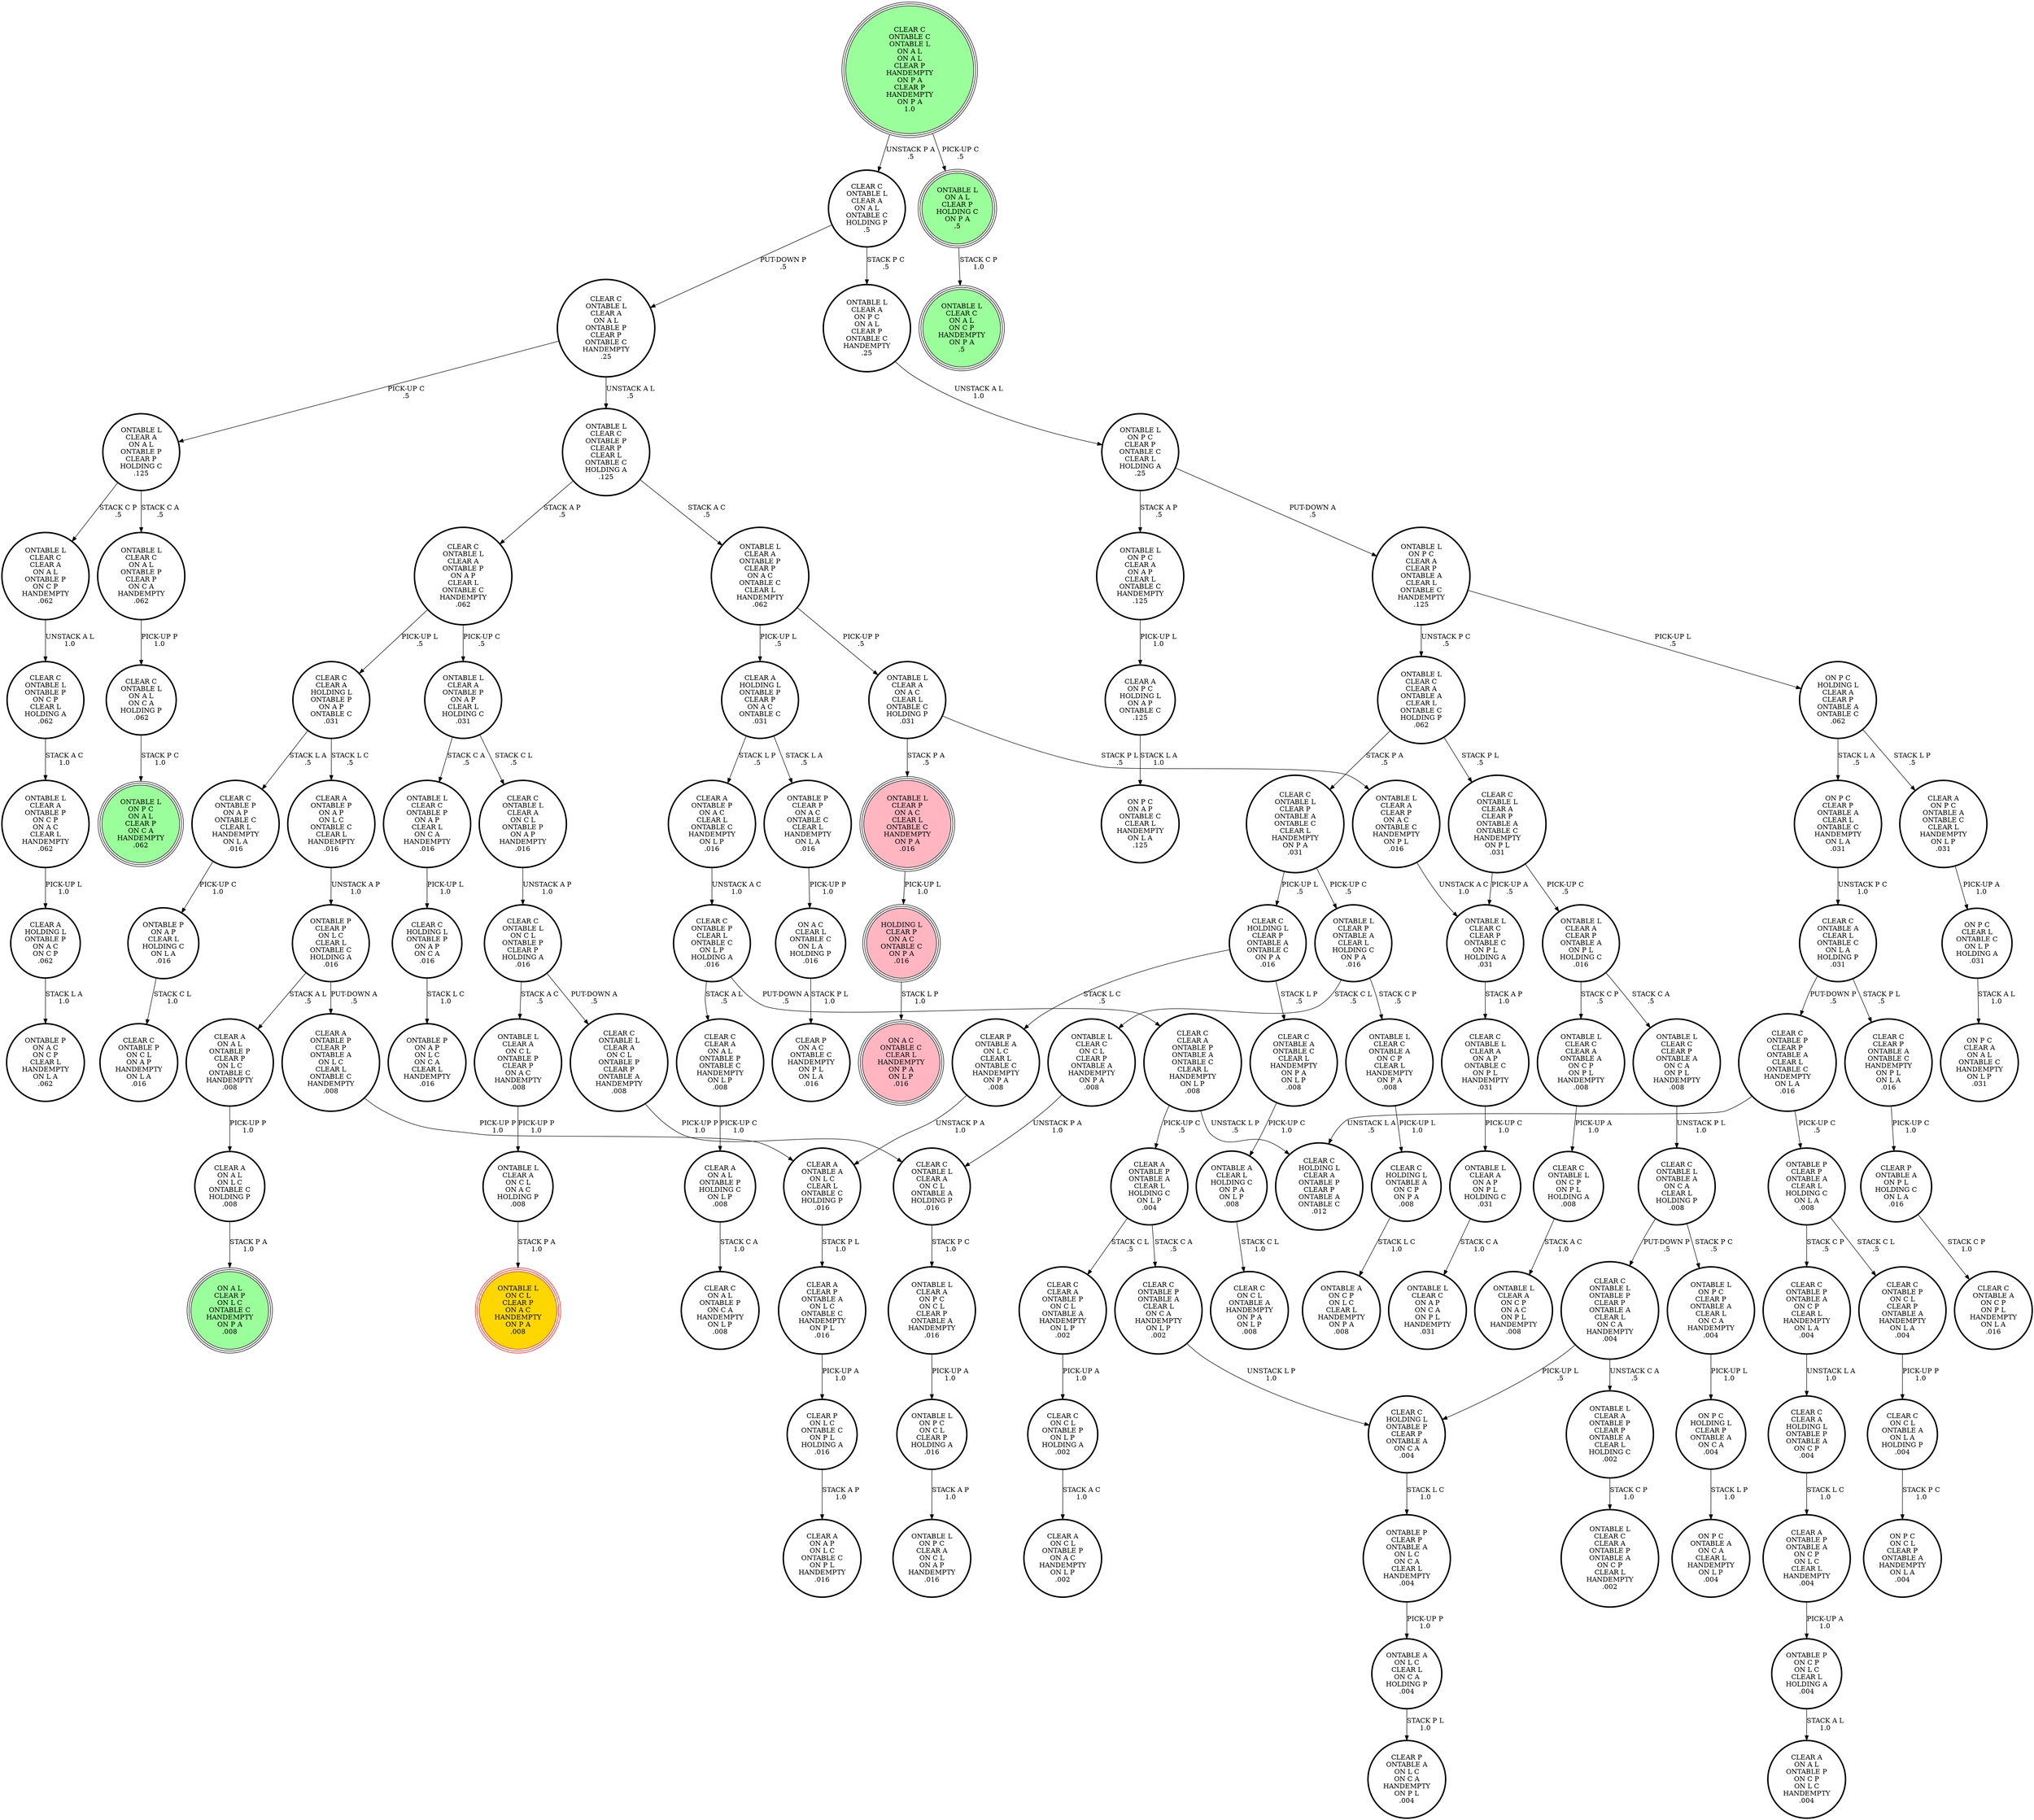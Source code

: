 digraph {
"ONTABLE L\nON P C\nCLEAR A\nCLEAR P\nONTABLE A\nCLEAR L\nONTABLE C\nHANDEMPTY\n.125\n" -> "ON P C\nHOLDING L\nCLEAR A\nCLEAR P\nONTABLE A\nONTABLE C\n.062\n"[label="PICK-UP L\n.5\n"];
"ONTABLE L\nON P C\nCLEAR A\nCLEAR P\nONTABLE A\nCLEAR L\nONTABLE C\nHANDEMPTY\n.125\n" -> "ONTABLE L\nCLEAR C\nCLEAR A\nONTABLE A\nCLEAR L\nONTABLE C\nHOLDING P\n.062\n"[label="UNSTACK P C\n.5\n"];
"CLEAR C\nCLEAR A\nONTABLE P\nONTABLE A\nONTABLE C\nCLEAR L\nHANDEMPTY\nON L P\n.008\n" -> "CLEAR A\nONTABLE P\nONTABLE A\nCLEAR L\nHOLDING C\nON L P\n.004\n"[label="PICK-UP C\n.5\n"];
"CLEAR C\nCLEAR A\nONTABLE P\nONTABLE A\nONTABLE C\nCLEAR L\nHANDEMPTY\nON L P\n.008\n" -> "CLEAR C\nHOLDING L\nCLEAR A\nONTABLE P\nCLEAR P\nONTABLE A\nONTABLE C\n.012\n"[label="UNSTACK L P\n.5\n"];
"ONTABLE L\nCLEAR A\nON C L\nONTABLE P\nCLEAR P\nON A C\nHANDEMPTY\n.008\n" -> "ONTABLE L\nCLEAR A\nON C L\nON A C\nHOLDING P\n.008\n"[label="PICK-UP P\n1.0\n"];
"CLEAR A\nON A L\nON L C\nONTABLE C\nHOLDING P\n.008\n" -> "ON A L\nCLEAR P\nON L C\nONTABLE C\nHANDEMPTY\nON P A\n.008\n"[label="STACK P A\n1.0\n"];
"ONTABLE L\nCLEAR C\nON C L\nCLEAR P\nONTABLE A\nHANDEMPTY\nON P A\n.008\n" -> "CLEAR C\nONTABLE L\nCLEAR A\nON C L\nONTABLE A\nHOLDING P\n.016\n"[label="UNSTACK P A\n1.0\n"];
"CLEAR C\nONTABLE L\nCLEAR P\nONTABLE A\nONTABLE C\nCLEAR L\nHANDEMPTY\nON P A\n.031\n" -> "ONTABLE L\nCLEAR P\nONTABLE A\nCLEAR L\nHOLDING C\nON P A\n.016\n"[label="PICK-UP C\n.5\n"];
"CLEAR C\nONTABLE L\nCLEAR P\nONTABLE A\nONTABLE C\nCLEAR L\nHANDEMPTY\nON P A\n.031\n" -> "CLEAR C\nHOLDING L\nCLEAR P\nONTABLE A\nONTABLE C\nON P A\n.016\n"[label="PICK-UP L\n.5\n"];
"ON P C\nCLEAR L\nONTABLE C\nON L P\nHOLDING A\n.031\n" -> "ON P C\nCLEAR A\nON A L\nONTABLE C\nHANDEMPTY\nON L P\n.031\n"[label="STACK A L\n1.0\n"];
"ONTABLE L\nCLEAR C\nON A L\nONTABLE P\nCLEAR P\nON C A\nHANDEMPTY\n.062\n" -> "CLEAR C\nONTABLE L\nON A L\nON C A\nHOLDING P\n.062\n"[label="PICK-UP P\n1.0\n"];
"ONTABLE L\nCLEAR C\nCLEAR P\nONTABLE C\nON P L\nHOLDING A\n.031\n" -> "CLEAR C\nONTABLE L\nCLEAR A\nON A P\nONTABLE C\nON P L\nHANDEMPTY\n.031\n"[label="STACK A P\n1.0\n"];
"ONTABLE L\nCLEAR A\nONTABLE P\nCLEAR P\nON A C\nONTABLE C\nCLEAR L\nHANDEMPTY\n.062\n" -> "CLEAR A\nHOLDING L\nONTABLE P\nCLEAR P\nON A C\nONTABLE C\n.031\n"[label="PICK-UP L\n.5\n"];
"ONTABLE L\nCLEAR A\nONTABLE P\nCLEAR P\nON A C\nONTABLE C\nCLEAR L\nHANDEMPTY\n.062\n" -> "ONTABLE L\nCLEAR A\nON A C\nCLEAR L\nONTABLE C\nHOLDING P\n.031\n"[label="PICK-UP P\n.5\n"];
"ONTABLE A\nCLEAR L\nHOLDING C\nON P A\nON L P\n.008\n" -> "CLEAR C\nON C L\nONTABLE A\nHANDEMPTY\nON P A\nON L P\n.008\n"[label="STACK C L\n1.0\n"];
"ONTABLE L\nON P C\nCLEAR P\nONTABLE C\nCLEAR L\nHOLDING A\n.25\n" -> "ONTABLE L\nON P C\nCLEAR A\nON A P\nCLEAR L\nONTABLE C\nHANDEMPTY\n.125\n"[label="STACK A P\n.5\n"];
"ONTABLE L\nON P C\nCLEAR P\nONTABLE C\nCLEAR L\nHOLDING A\n.25\n" -> "ONTABLE L\nON P C\nCLEAR A\nCLEAR P\nONTABLE A\nCLEAR L\nONTABLE C\nHANDEMPTY\n.125\n"[label="PUT-DOWN A\n.5\n"];
"CLEAR C\nON C L\nONTABLE P\nON L P\nHOLDING A\n.002\n" -> "CLEAR A\nON C L\nONTABLE P\nON A C\nHANDEMPTY\nON L P\n.002\n"[label="STACK A C\n1.0\n"];
"CLEAR C\nHOLDING L\nONTABLE P\nON A P\nON C A\n.016\n" -> "ONTABLE P\nON A P\nON L C\nON C A\nCLEAR L\nHANDEMPTY\n.016\n"[label="STACK L C\n1.0\n"];
"CLEAR P\nON L C\nONTABLE C\nON P L\nHOLDING A\n.016\n" -> "CLEAR A\nON A P\nON L C\nONTABLE C\nON P L\nHANDEMPTY\n.016\n"[label="STACK A P\n1.0\n"];
"CLEAR C\nONTABLE L\nCLEAR A\nON A L\nONTABLE C\nHOLDING P\n.5\n" -> "ONTABLE L\nCLEAR A\nON P C\nON A L\nCLEAR P\nONTABLE C\nHANDEMPTY\n.25\n"[label="STACK P C\n.5\n"];
"CLEAR C\nONTABLE L\nCLEAR A\nON A L\nONTABLE C\nHOLDING P\n.5\n" -> "CLEAR C\nONTABLE L\nCLEAR A\nON A L\nONTABLE P\nCLEAR P\nONTABLE C\nHANDEMPTY\n.25\n"[label="PUT-DOWN P\n.5\n"];
"CLEAR C\nONTABLE L\nCLEAR A\nON A L\nONTABLE P\nCLEAR P\nONTABLE C\nHANDEMPTY\n.25\n" -> "ONTABLE L\nCLEAR A\nON A L\nONTABLE P\nCLEAR P\nHOLDING C\n.125\n"[label="PICK-UP C\n.5\n"];
"CLEAR C\nONTABLE L\nCLEAR A\nON A L\nONTABLE P\nCLEAR P\nONTABLE C\nHANDEMPTY\n.25\n" -> "ONTABLE L\nCLEAR C\nONTABLE P\nCLEAR P\nCLEAR L\nONTABLE C\nHOLDING A\n.125\n"[label="UNSTACK A L\n.5\n"];
"CLEAR C\nHOLDING L\nONTABLE P\nCLEAR P\nONTABLE A\nON C A\n.004\n" -> "ONTABLE P\nCLEAR P\nONTABLE A\nON L C\nON C A\nCLEAR L\nHANDEMPTY\n.004\n"[label="STACK L C\n1.0\n"];
"ONTABLE L\nON A L\nCLEAR P\nHOLDING C\nON P A\n.5\n" -> "ONTABLE L\nCLEAR C\nON A L\nON C P\nHANDEMPTY\nON P A\n.5\n"[label="STACK C P\n1.0\n"];
"CLEAR A\nONTABLE A\nON L C\nCLEAR L\nONTABLE C\nHOLDING P\n.016\n" -> "CLEAR A\nCLEAR P\nONTABLE A\nON L C\nONTABLE C\nHANDEMPTY\nON P L\n.016\n"[label="STACK P L\n1.0\n"];
"ONTABLE L\nCLEAR A\nCLEAR P\nON A C\nONTABLE C\nHANDEMPTY\nON P L\n.016\n" -> "ONTABLE L\nCLEAR C\nCLEAR P\nONTABLE C\nON P L\nHOLDING A\n.031\n"[label="UNSTACK A C\n1.0\n"];
"CLEAR C\nCLEAR A\nON A L\nONTABLE P\nONTABLE C\nHANDEMPTY\nON L P\n.008\n" -> "CLEAR A\nON A L\nONTABLE P\nHOLDING C\nON L P\n.008\n"[label="PICK-UP C\n1.0\n"];
"ON A C\nCLEAR L\nONTABLE C\nON L A\nHOLDING P\n.016\n" -> "CLEAR P\nON A C\nONTABLE C\nHANDEMPTY\nON P L\nON L A\n.016\n"[label="STACK P L\n1.0\n"];
"ONTABLE L\nCLEAR C\nONTABLE A\nON C P\nCLEAR L\nHANDEMPTY\nON P A\n.008\n" -> "CLEAR C\nHOLDING L\nONTABLE A\nON C P\nON P A\n.008\n"[label="PICK-UP L\n1.0\n"];
"ONTABLE L\nCLEAR P\nONTABLE A\nCLEAR L\nHOLDING C\nON P A\n.016\n" -> "ONTABLE L\nCLEAR C\nON C L\nCLEAR P\nONTABLE A\nHANDEMPTY\nON P A\n.008\n"[label="STACK C L\n.5\n"];
"ONTABLE L\nCLEAR P\nONTABLE A\nCLEAR L\nHOLDING C\nON P A\n.016\n" -> "ONTABLE L\nCLEAR C\nONTABLE A\nON C P\nCLEAR L\nHANDEMPTY\nON P A\n.008\n"[label="STACK C P\n.5\n"];
"CLEAR A\nONTABLE P\nON A C\nCLEAR L\nONTABLE C\nHANDEMPTY\nON L P\n.016\n" -> "CLEAR C\nONTABLE P\nCLEAR L\nONTABLE C\nON L P\nHOLDING A\n.016\n"[label="UNSTACK A C\n1.0\n"];
"CLEAR C\nCLEAR A\nONTABLE P\nON C L\nONTABLE A\nHANDEMPTY\nON L P\n.002\n" -> "CLEAR C\nON C L\nONTABLE P\nON L P\nHOLDING A\n.002\n"[label="PICK-UP A\n1.0\n"];
"ONTABLE L\nCLEAR A\nONTABLE P\nCLEAR P\nONTABLE A\nCLEAR L\nHOLDING C\n.002\n" -> "ONTABLE L\nCLEAR C\nCLEAR A\nONTABLE P\nONTABLE A\nON C P\nCLEAR L\nHANDEMPTY\n.002\n"[label="STACK C P\n1.0\n"];
"CLEAR A\nCLEAR P\nONTABLE A\nON L C\nONTABLE C\nHANDEMPTY\nON P L\n.016\n" -> "CLEAR P\nON L C\nONTABLE C\nON P L\nHOLDING A\n.016\n"[label="PICK-UP A\n1.0\n"];
"CLEAR C\nON C L\nONTABLE A\nON L A\nHOLDING P\n.004\n" -> "ON P C\nON C L\nCLEAR P\nONTABLE A\nHANDEMPTY\nON L A\n.004\n"[label="STACK P C\n1.0\n"];
"HOLDING L\nCLEAR P\nON A C\nONTABLE C\nON P A\n.016\n" -> "ON A C\nONTABLE C\nCLEAR L\nHANDEMPTY\nON P A\nON L P\n.016\n"[label="STACK L P\n1.0\n"];
"CLEAR A\nONTABLE P\nONTABLE A\nCLEAR L\nHOLDING C\nON L P\n.004\n" -> "CLEAR C\nCLEAR A\nONTABLE P\nON C L\nONTABLE A\nHANDEMPTY\nON L P\n.002\n"[label="STACK C L\n.5\n"];
"CLEAR A\nONTABLE P\nONTABLE A\nCLEAR L\nHOLDING C\nON L P\n.004\n" -> "CLEAR C\nONTABLE P\nONTABLE A\nCLEAR L\nON C A\nHANDEMPTY\nON L P\n.002\n"[label="STACK C A\n.5\n"];
"ONTABLE A\nON L C\nCLEAR L\nON C A\nHOLDING P\n.004\n" -> "CLEAR P\nONTABLE A\nON L C\nON C A\nHANDEMPTY\nON P L\n.004\n"[label="STACK P L\n1.0\n"];
"ONTABLE L\nON P C\nCLEAR P\nONTABLE A\nCLEAR L\nON C A\nHANDEMPTY\n.004\n" -> "ON P C\nHOLDING L\nCLEAR P\nONTABLE A\nON C A\n.004\n"[label="PICK-UP L\n1.0\n"];
"CLEAR P\nONTABLE A\nON L C\nCLEAR L\nONTABLE C\nHANDEMPTY\nON P A\n.008\n" -> "CLEAR A\nONTABLE A\nON L C\nCLEAR L\nONTABLE C\nHOLDING P\n.016\n"[label="UNSTACK P A\n1.0\n"];
"CLEAR C\nONTABLE P\nCLEAR L\nONTABLE C\nON L P\nHOLDING A\n.016\n" -> "CLEAR C\nCLEAR A\nON A L\nONTABLE P\nONTABLE C\nHANDEMPTY\nON L P\n.008\n"[label="STACK A L\n.5\n"];
"CLEAR C\nONTABLE P\nCLEAR L\nONTABLE C\nON L P\nHOLDING A\n.016\n" -> "CLEAR C\nCLEAR A\nONTABLE P\nONTABLE A\nONTABLE C\nCLEAR L\nHANDEMPTY\nON L P\n.008\n"[label="PUT-DOWN A\n.5\n"];
"CLEAR C\nCLEAR A\nHOLDING L\nONTABLE P\nONTABLE A\nON C P\n.004\n" -> "CLEAR A\nONTABLE P\nONTABLE A\nON C P\nON L C\nCLEAR L\nHANDEMPTY\n.004\n"[label="STACK L C\n1.0\n"];
"ONTABLE L\nCLEAR A\nONTABLE P\nON C P\nON A C\nCLEAR L\nHANDEMPTY\n.062\n" -> "CLEAR A\nHOLDING L\nONTABLE P\nON A C\nON C P\n.062\n"[label="PICK-UP L\n1.0\n"];
"CLEAR A\nON P C\nONTABLE A\nONTABLE C\nCLEAR L\nHANDEMPTY\nON L P\n.031\n" -> "ON P C\nCLEAR L\nONTABLE C\nON L P\nHOLDING A\n.031\n"[label="PICK-UP A\n1.0\n"];
"ONTABLE L\nCLEAR C\nCLEAR P\nONTABLE A\nON C A\nON P L\nHANDEMPTY\n.008\n" -> "CLEAR C\nONTABLE L\nONTABLE A\nON C A\nCLEAR L\nHOLDING P\n.008\n"[label="UNSTACK P L\n1.0\n"];
"CLEAR C\nONTABLE P\nON A P\nONTABLE C\nCLEAR L\nHANDEMPTY\nON L A\n.016\n" -> "ONTABLE P\nON A P\nCLEAR L\nHOLDING C\nON L A\n.016\n"[label="PICK-UP C\n1.0\n"];
"ONTABLE L\nCLEAR A\nON A P\nON P L\nHOLDING C\n.031\n" -> "ONTABLE L\nCLEAR C\nON A P\nON C A\nON P L\nHANDEMPTY\n.031\n"[label="STACK C A\n1.0\n"];
"ONTABLE L\nCLEAR P\nON A C\nCLEAR L\nONTABLE C\nHANDEMPTY\nON P A\n.016\n" -> "HOLDING L\nCLEAR P\nON A C\nONTABLE C\nON P A\n.016\n"[label="PICK-UP L\n1.0\n"];
"ONTABLE L\nCLEAR A\nON A L\nONTABLE P\nCLEAR P\nHOLDING C\n.125\n" -> "ONTABLE L\nCLEAR C\nON A L\nONTABLE P\nCLEAR P\nON C A\nHANDEMPTY\n.062\n"[label="STACK C A\n.5\n"];
"ONTABLE L\nCLEAR A\nON A L\nONTABLE P\nCLEAR P\nHOLDING C\n.125\n" -> "ONTABLE L\nCLEAR C\nCLEAR A\nON A L\nONTABLE P\nON C P\nHANDEMPTY\n.062\n"[label="STACK C P\n.5\n"];
"ONTABLE L\nCLEAR C\nONTABLE P\nON A P\nCLEAR L\nON C A\nHANDEMPTY\n.016\n" -> "CLEAR C\nHOLDING L\nONTABLE P\nON A P\nON C A\n.016\n"[label="PICK-UP L\n1.0\n"];
"CLEAR A\nONTABLE P\nCLEAR P\nONTABLE A\nON L C\nCLEAR L\nONTABLE C\nHANDEMPTY\n.008\n" -> "CLEAR A\nONTABLE A\nON L C\nCLEAR L\nONTABLE C\nHOLDING P\n.016\n"[label="PICK-UP P\n1.0\n"];
"ONTABLE L\nCLEAR C\nONTABLE P\nCLEAR P\nCLEAR L\nONTABLE C\nHOLDING A\n.125\n" -> "CLEAR C\nONTABLE L\nCLEAR A\nONTABLE P\nON A P\nCLEAR L\nONTABLE C\nHANDEMPTY\n.062\n"[label="STACK A P\n.5\n"];
"ONTABLE L\nCLEAR C\nONTABLE P\nCLEAR P\nCLEAR L\nONTABLE C\nHOLDING A\n.125\n" -> "ONTABLE L\nCLEAR A\nONTABLE P\nCLEAR P\nON A C\nONTABLE C\nCLEAR L\nHANDEMPTY\n.062\n"[label="STACK A C\n.5\n"];
"CLEAR A\nON P C\nHOLDING L\nON A P\nONTABLE C\n.125\n" -> "ON P C\nON A P\nONTABLE C\nCLEAR L\nHANDEMPTY\nON L A\n.125\n"[label="STACK L A\n1.0\n"];
"CLEAR C\nONTABLE A\nCLEAR L\nONTABLE C\nON L A\nHOLDING P\n.031\n" -> "CLEAR C\nCLEAR P\nONTABLE A\nONTABLE C\nHANDEMPTY\nON P L\nON L A\n.016\n"[label="STACK P L\n.5\n"];
"CLEAR C\nONTABLE A\nCLEAR L\nONTABLE C\nON L A\nHOLDING P\n.031\n" -> "CLEAR C\nONTABLE P\nCLEAR P\nONTABLE A\nCLEAR L\nONTABLE C\nHANDEMPTY\nON L A\n.016\n"[label="PUT-DOWN P\n.5\n"];
"CLEAR C\nONTABLE L\nON C L\nONTABLE P\nCLEAR P\nHOLDING A\n.016\n" -> "ONTABLE L\nCLEAR A\nON C L\nONTABLE P\nCLEAR P\nON A C\nHANDEMPTY\n.008\n"[label="STACK A C\n.5\n"];
"CLEAR C\nONTABLE L\nON C L\nONTABLE P\nCLEAR P\nHOLDING A\n.016\n" -> "CLEAR C\nONTABLE L\nCLEAR A\nON C L\nONTABLE P\nCLEAR P\nONTABLE A\nHANDEMPTY\n.008\n"[label="PUT-DOWN A\n.5\n"];
"CLEAR C\nONTABLE C\nONTABLE L\nON A L\nON A L\nCLEAR P\nHANDEMPTY\nON P A\nCLEAR P\nHANDEMPTY\nON P A\n1.0\n" -> "ONTABLE L\nON A L\nCLEAR P\nHOLDING C\nON P A\n.5\n"[label="PICK-UP C\n.5\n"];
"CLEAR C\nONTABLE C\nONTABLE L\nON A L\nON A L\nCLEAR P\nHANDEMPTY\nON P A\nCLEAR P\nHANDEMPTY\nON P A\n1.0\n" -> "CLEAR C\nONTABLE L\nCLEAR A\nON A L\nONTABLE C\nHOLDING P\n.5\n"[label="UNSTACK P A\n.5\n"];
"ONTABLE P\nON A P\nCLEAR L\nHOLDING C\nON L A\n.016\n" -> "CLEAR C\nONTABLE P\nON C L\nON A P\nHANDEMPTY\nON L A\n.016\n"[label="STACK C L\n1.0\n"];
"ONTABLE P\nCLEAR P\nONTABLE A\nON L C\nON C A\nCLEAR L\nHANDEMPTY\n.004\n" -> "ONTABLE A\nON L C\nCLEAR L\nON C A\nHOLDING P\n.004\n"[label="PICK-UP P\n1.0\n"];
"ONTABLE L\nCLEAR A\nON P C\nON A L\nCLEAR P\nONTABLE C\nHANDEMPTY\n.25\n" -> "ONTABLE L\nON P C\nCLEAR P\nONTABLE C\nCLEAR L\nHOLDING A\n.25\n"[label="UNSTACK A L\n1.0\n"];
"CLEAR C\nONTABLE L\nCLEAR A\nON A P\nONTABLE C\nON P L\nHANDEMPTY\n.031\n" -> "ONTABLE L\nCLEAR A\nON A P\nON P L\nHOLDING C\n.031\n"[label="PICK-UP C\n1.0\n"];
"CLEAR C\nONTABLE P\nONTABLE A\nCLEAR L\nON C A\nHANDEMPTY\nON L P\n.002\n" -> "CLEAR C\nHOLDING L\nONTABLE P\nCLEAR P\nONTABLE A\nON C A\n.004\n"[label="UNSTACK L P\n1.0\n"];
"CLEAR C\nONTABLE P\nCLEAR P\nONTABLE A\nCLEAR L\nONTABLE C\nHANDEMPTY\nON L A\n.016\n" -> "CLEAR C\nHOLDING L\nCLEAR A\nONTABLE P\nCLEAR P\nONTABLE A\nONTABLE C\n.012\n"[label="UNSTACK L A\n.5\n"];
"CLEAR C\nONTABLE P\nCLEAR P\nONTABLE A\nCLEAR L\nONTABLE C\nHANDEMPTY\nON L A\n.016\n" -> "ONTABLE P\nCLEAR P\nONTABLE A\nCLEAR L\nHOLDING C\nON L A\n.008\n"[label="PICK-UP C\n.5\n"];
"CLEAR C\nCLEAR P\nONTABLE A\nONTABLE C\nHANDEMPTY\nON P L\nON L A\n.016\n" -> "CLEAR P\nONTABLE A\nON P L\nHOLDING C\nON L A\n.016\n"[label="PICK-UP C\n1.0\n"];
"CLEAR C\nONTABLE L\nCLEAR A\nON C L\nONTABLE P\nON A P\nHANDEMPTY\n.016\n" -> "CLEAR C\nONTABLE L\nON C L\nONTABLE P\nCLEAR P\nHOLDING A\n.016\n"[label="UNSTACK A P\n1.0\n"];
"CLEAR C\nONTABLE L\nCLEAR A\nON C L\nONTABLE P\nCLEAR P\nONTABLE A\nHANDEMPTY\n.008\n" -> "CLEAR C\nONTABLE L\nCLEAR A\nON C L\nONTABLE A\nHOLDING P\n.016\n"[label="PICK-UP P\n1.0\n"];
"CLEAR C\nONTABLE L\nCLEAR A\nCLEAR P\nONTABLE A\nONTABLE C\nHANDEMPTY\nON P L\n.031\n" -> "ONTABLE L\nCLEAR A\nCLEAR P\nONTABLE A\nON P L\nHOLDING C\n.016\n"[label="PICK-UP C\n.5\n"];
"CLEAR C\nONTABLE L\nCLEAR A\nCLEAR P\nONTABLE A\nONTABLE C\nHANDEMPTY\nON P L\n.031\n" -> "ONTABLE L\nCLEAR C\nCLEAR P\nONTABLE C\nON P L\nHOLDING A\n.031\n"[label="PICK-UP A\n.5\n"];
"CLEAR C\nONTABLE P\nON C L\nCLEAR P\nONTABLE A\nHANDEMPTY\nON L A\n.004\n" -> "CLEAR C\nON C L\nONTABLE A\nON L A\nHOLDING P\n.004\n"[label="PICK-UP P\n1.0\n"];
"CLEAR A\nHOLDING L\nONTABLE P\nON A C\nON C P\n.062\n" -> "ONTABLE P\nON A C\nON C P\nCLEAR L\nHANDEMPTY\nON L A\n.062\n"[label="STACK L A\n1.0\n"];
"CLEAR A\nONTABLE P\nONTABLE A\nON C P\nON L C\nCLEAR L\nHANDEMPTY\n.004\n" -> "ONTABLE P\nON C P\nON L C\nCLEAR L\nHOLDING A\n.004\n"[label="PICK-UP A\n1.0\n"];
"ONTABLE P\nON C P\nON L C\nCLEAR L\nHOLDING A\n.004\n" -> "CLEAR A\nON A L\nONTABLE P\nON C P\nON L C\nHANDEMPTY\n.004\n"[label="STACK A L\n1.0\n"];
"CLEAR C\nHOLDING L\nONTABLE A\nON C P\nON P A\n.008\n" -> "ONTABLE A\nON C P\nON L C\nCLEAR L\nHANDEMPTY\nON P A\n.008\n"[label="STACK L C\n1.0\n"];
"CLEAR C\nONTABLE L\nON C P\nON P L\nHOLDING A\n.008\n" -> "ONTABLE L\nCLEAR A\nON C P\nON A C\nON P L\nHANDEMPTY\n.008\n"[label="STACK A C\n1.0\n"];
"ONTABLE L\nCLEAR A\nON A C\nCLEAR L\nONTABLE C\nHOLDING P\n.031\n" -> "ONTABLE L\nCLEAR P\nON A C\nCLEAR L\nONTABLE C\nHANDEMPTY\nON P A\n.016\n"[label="STACK P A\n.5\n"];
"ONTABLE L\nCLEAR A\nON A C\nCLEAR L\nONTABLE C\nHOLDING P\n.031\n" -> "ONTABLE L\nCLEAR A\nCLEAR P\nON A C\nONTABLE C\nHANDEMPTY\nON P L\n.016\n"[label="STACK P L\n.5\n"];
"CLEAR C\nONTABLE L\nONTABLE A\nON C A\nCLEAR L\nHOLDING P\n.008\n" -> "CLEAR C\nONTABLE L\nONTABLE P\nCLEAR P\nONTABLE A\nCLEAR L\nON C A\nHANDEMPTY\n.004\n"[label="PUT-DOWN P\n.5\n"];
"CLEAR C\nONTABLE L\nONTABLE A\nON C A\nCLEAR L\nHOLDING P\n.008\n" -> "ONTABLE L\nON P C\nCLEAR P\nONTABLE A\nCLEAR L\nON C A\nHANDEMPTY\n.004\n"[label="STACK P C\n.5\n"];
"CLEAR C\nONTABLE P\nONTABLE A\nON C P\nCLEAR L\nHANDEMPTY\nON L A\n.004\n" -> "CLEAR C\nCLEAR A\nHOLDING L\nONTABLE P\nONTABLE A\nON C P\n.004\n"[label="UNSTACK L A\n1.0\n"];
"CLEAR A\nON A L\nONTABLE P\nHOLDING C\nON L P\n.008\n" -> "CLEAR C\nON A L\nONTABLE P\nON C A\nHANDEMPTY\nON L P\n.008\n"[label="STACK C A\n1.0\n"];
"CLEAR A\nONTABLE P\nON A P\nON L C\nONTABLE C\nCLEAR L\nHANDEMPTY\n.016\n" -> "ONTABLE P\nCLEAR P\nON L C\nCLEAR L\nONTABLE C\nHOLDING A\n.016\n"[label="UNSTACK A P\n1.0\n"];
"ONTABLE L\nCLEAR C\nCLEAR A\nONTABLE A\nON C P\nON P L\nHANDEMPTY\n.008\n" -> "CLEAR C\nONTABLE L\nON C P\nON P L\nHOLDING A\n.008\n"[label="PICK-UP A\n1.0\n"];
"ONTABLE L\nCLEAR A\nONTABLE P\nON A P\nCLEAR L\nHOLDING C\n.031\n" -> "CLEAR C\nONTABLE L\nCLEAR A\nON C L\nONTABLE P\nON A P\nHANDEMPTY\n.016\n"[label="STACK C L\n.5\n"];
"ONTABLE L\nCLEAR A\nONTABLE P\nON A P\nCLEAR L\nHOLDING C\n.031\n" -> "ONTABLE L\nCLEAR C\nONTABLE P\nON A P\nCLEAR L\nON C A\nHANDEMPTY\n.016\n"[label="STACK C A\n.5\n"];
"ONTABLE L\nCLEAR C\nCLEAR A\nONTABLE A\nCLEAR L\nONTABLE C\nHOLDING P\n.062\n" -> "CLEAR C\nONTABLE L\nCLEAR P\nONTABLE A\nONTABLE C\nCLEAR L\nHANDEMPTY\nON P A\n.031\n"[label="STACK P A\n.5\n"];
"ONTABLE L\nCLEAR C\nCLEAR A\nONTABLE A\nCLEAR L\nONTABLE C\nHOLDING P\n.062\n" -> "CLEAR C\nONTABLE L\nCLEAR A\nCLEAR P\nONTABLE A\nONTABLE C\nHANDEMPTY\nON P L\n.031\n"[label="STACK P L\n.5\n"];
"CLEAR C\nHOLDING L\nCLEAR P\nONTABLE A\nONTABLE C\nON P A\n.016\n" -> "CLEAR P\nONTABLE A\nON L C\nCLEAR L\nONTABLE C\nHANDEMPTY\nON P A\n.008\n"[label="STACK L C\n.5\n"];
"CLEAR C\nHOLDING L\nCLEAR P\nONTABLE A\nONTABLE C\nON P A\n.016\n" -> "CLEAR C\nONTABLE A\nONTABLE C\nCLEAR L\nHANDEMPTY\nON P A\nON L P\n.008\n"[label="STACK L P\n.5\n"];
"ONTABLE L\nCLEAR A\nCLEAR P\nONTABLE A\nON P L\nHOLDING C\n.016\n" -> "ONTABLE L\nCLEAR C\nCLEAR A\nONTABLE A\nON C P\nON P L\nHANDEMPTY\n.008\n"[label="STACK C P\n.5\n"];
"ONTABLE L\nCLEAR A\nCLEAR P\nONTABLE A\nON P L\nHOLDING C\n.016\n" -> "ONTABLE L\nCLEAR C\nCLEAR P\nONTABLE A\nON C A\nON P L\nHANDEMPTY\n.008\n"[label="STACK C A\n.5\n"];
"CLEAR A\nON A L\nONTABLE P\nCLEAR P\nON L C\nONTABLE C\nHANDEMPTY\n.008\n" -> "CLEAR A\nON A L\nON L C\nONTABLE C\nHOLDING P\n.008\n"[label="PICK-UP P\n1.0\n"];
"ON P C\nHOLDING L\nCLEAR A\nCLEAR P\nONTABLE A\nONTABLE C\n.062\n" -> "CLEAR A\nON P C\nONTABLE A\nONTABLE C\nCLEAR L\nHANDEMPTY\nON L P\n.031\n"[label="STACK L P\n.5\n"];
"ON P C\nHOLDING L\nCLEAR A\nCLEAR P\nONTABLE A\nONTABLE C\n.062\n" -> "ON P C\nCLEAR P\nONTABLE A\nCLEAR L\nONTABLE C\nHANDEMPTY\nON L A\n.031\n"[label="STACK L A\n.5\n"];
"ONTABLE L\nCLEAR A\nON P C\nON C L\nCLEAR P\nONTABLE A\nHANDEMPTY\n.016\n" -> "ONTABLE L\nON P C\nON C L\nCLEAR P\nHOLDING A\n.016\n"[label="PICK-UP A\n1.0\n"];
"CLEAR C\nONTABLE L\nCLEAR A\nON C L\nONTABLE A\nHOLDING P\n.016\n" -> "ONTABLE L\nCLEAR A\nON P C\nON C L\nCLEAR P\nONTABLE A\nHANDEMPTY\n.016\n"[label="STACK P C\n1.0\n"];
"ONTABLE L\nCLEAR C\nCLEAR A\nON A L\nONTABLE P\nON C P\nHANDEMPTY\n.062\n" -> "CLEAR C\nONTABLE L\nONTABLE P\nON C P\nCLEAR L\nHOLDING A\n.062\n"[label="UNSTACK A L\n1.0\n"];
"ONTABLE L\nON P C\nCLEAR A\nON A P\nCLEAR L\nONTABLE C\nHANDEMPTY\n.125\n" -> "CLEAR A\nON P C\nHOLDING L\nON A P\nONTABLE C\n.125\n"[label="PICK-UP L\n1.0\n"];
"ONTABLE P\nCLEAR P\nON L C\nCLEAR L\nONTABLE C\nHOLDING A\n.016\n" -> "CLEAR A\nON A L\nONTABLE P\nCLEAR P\nON L C\nONTABLE C\nHANDEMPTY\n.008\n"[label="STACK A L\n.5\n"];
"ONTABLE P\nCLEAR P\nON L C\nCLEAR L\nONTABLE C\nHOLDING A\n.016\n" -> "CLEAR A\nONTABLE P\nCLEAR P\nONTABLE A\nON L C\nCLEAR L\nONTABLE C\nHANDEMPTY\n.008\n"[label="PUT-DOWN A\n.5\n"];
"CLEAR C\nONTABLE L\nONTABLE P\nCLEAR P\nONTABLE A\nCLEAR L\nON C A\nHANDEMPTY\n.004\n" -> "ONTABLE L\nCLEAR A\nONTABLE P\nCLEAR P\nONTABLE A\nCLEAR L\nHOLDING C\n.002\n"[label="UNSTACK C A\n.5\n"];
"CLEAR C\nONTABLE L\nONTABLE P\nCLEAR P\nONTABLE A\nCLEAR L\nON C A\nHANDEMPTY\n.004\n" -> "CLEAR C\nHOLDING L\nONTABLE P\nCLEAR P\nONTABLE A\nON C A\n.004\n"[label="PICK-UP L\n.5\n"];
"CLEAR C\nONTABLE L\nCLEAR A\nONTABLE P\nON A P\nCLEAR L\nONTABLE C\nHANDEMPTY\n.062\n" -> "CLEAR C\nCLEAR A\nHOLDING L\nONTABLE P\nON A P\nONTABLE C\n.031\n"[label="PICK-UP L\n.5\n"];
"CLEAR C\nONTABLE L\nCLEAR A\nONTABLE P\nON A P\nCLEAR L\nONTABLE C\nHANDEMPTY\n.062\n" -> "ONTABLE L\nCLEAR A\nONTABLE P\nON A P\nCLEAR L\nHOLDING C\n.031\n"[label="PICK-UP C\n.5\n"];
"CLEAR P\nONTABLE A\nON P L\nHOLDING C\nON L A\n.016\n" -> "CLEAR C\nONTABLE A\nON C P\nON P L\nHANDEMPTY\nON L A\n.016\n"[label="STACK C P\n1.0\n"];
"ONTABLE P\nCLEAR P\nONTABLE A\nCLEAR L\nHOLDING C\nON L A\n.008\n" -> "CLEAR C\nONTABLE P\nON C L\nCLEAR P\nONTABLE A\nHANDEMPTY\nON L A\n.004\n"[label="STACK C L\n.5\n"];
"ONTABLE P\nCLEAR P\nONTABLE A\nCLEAR L\nHOLDING C\nON L A\n.008\n" -> "CLEAR C\nONTABLE P\nONTABLE A\nON C P\nCLEAR L\nHANDEMPTY\nON L A\n.004\n"[label="STACK C P\n.5\n"];
"ONTABLE L\nCLEAR A\nON C L\nON A C\nHOLDING P\n.008\n" -> "ONTABLE L\nON C L\nCLEAR P\nON A C\nHANDEMPTY\nON P A\n.008\n"[label="STACK P A\n1.0\n"];
"CLEAR C\nONTABLE L\nON A L\nON C A\nHOLDING P\n.062\n" -> "ONTABLE L\nON P C\nON A L\nCLEAR P\nON C A\nHANDEMPTY\n.062\n"[label="STACK P C\n1.0\n"];
"CLEAR C\nONTABLE L\nONTABLE P\nON C P\nCLEAR L\nHOLDING A\n.062\n" -> "ONTABLE L\nCLEAR A\nONTABLE P\nON C P\nON A C\nCLEAR L\nHANDEMPTY\n.062\n"[label="STACK A C\n1.0\n"];
"ONTABLE L\nON P C\nON C L\nCLEAR P\nHOLDING A\n.016\n" -> "ONTABLE L\nON P C\nCLEAR A\nON C L\nON A P\nHANDEMPTY\n.016\n"[label="STACK A P\n1.0\n"];
"ON P C\nHOLDING L\nCLEAR P\nONTABLE A\nON C A\n.004\n" -> "ON P C\nONTABLE A\nON C A\nCLEAR L\nHANDEMPTY\nON L P\n.004\n"[label="STACK L P\n1.0\n"];
"CLEAR A\nHOLDING L\nONTABLE P\nCLEAR P\nON A C\nONTABLE C\n.031\n" -> "ONTABLE P\nCLEAR P\nON A C\nONTABLE C\nCLEAR L\nHANDEMPTY\nON L A\n.016\n"[label="STACK L A\n.5\n"];
"CLEAR A\nHOLDING L\nONTABLE P\nCLEAR P\nON A C\nONTABLE C\n.031\n" -> "CLEAR A\nONTABLE P\nON A C\nCLEAR L\nONTABLE C\nHANDEMPTY\nON L P\n.016\n"[label="STACK L P\n.5\n"];
"CLEAR C\nONTABLE A\nONTABLE C\nCLEAR L\nHANDEMPTY\nON P A\nON L P\n.008\n" -> "ONTABLE A\nCLEAR L\nHOLDING C\nON P A\nON L P\n.008\n"[label="PICK-UP C\n1.0\n"];
"CLEAR C\nCLEAR A\nHOLDING L\nONTABLE P\nON A P\nONTABLE C\n.031\n" -> "CLEAR C\nONTABLE P\nON A P\nONTABLE C\nCLEAR L\nHANDEMPTY\nON L A\n.016\n"[label="STACK L A\n.5\n"];
"CLEAR C\nCLEAR A\nHOLDING L\nONTABLE P\nON A P\nONTABLE C\n.031\n" -> "CLEAR A\nONTABLE P\nON A P\nON L C\nONTABLE C\nCLEAR L\nHANDEMPTY\n.016\n"[label="STACK L C\n.5\n"];
"ON P C\nCLEAR P\nONTABLE A\nCLEAR L\nONTABLE C\nHANDEMPTY\nON L A\n.031\n" -> "CLEAR C\nONTABLE A\nCLEAR L\nONTABLE C\nON L A\nHOLDING P\n.031\n"[label="UNSTACK P C\n1.0\n"];
"ONTABLE P\nCLEAR P\nON A C\nONTABLE C\nCLEAR L\nHANDEMPTY\nON L A\n.016\n" -> "ON A C\nCLEAR L\nONTABLE C\nON L A\nHOLDING P\n.016\n"[label="PICK-UP P\n1.0\n"];
"CLEAR A\nON A P\nON L C\nONTABLE C\nON P L\nHANDEMPTY\n.016\n" [shape=circle, penwidth=3];
"CLEAR C\nON C L\nONTABLE A\nHANDEMPTY\nON P A\nON L P\n.008\n" [shape=circle, penwidth=3];
"CLEAR P\nON A C\nONTABLE C\nHANDEMPTY\nON P L\nON L A\n.016\n" [shape=circle, penwidth=3];
"ON P C\nON A P\nONTABLE C\nCLEAR L\nHANDEMPTY\nON L A\n.125\n" [shape=circle, penwidth=3];
"ON A L\nCLEAR P\nON L C\nONTABLE C\nHANDEMPTY\nON P A\n.008\n" [shape=circle, style=filled, fillcolor=palegreen1, peripheries=3];
"ONTABLE P\nON A P\nON L C\nON C A\nCLEAR L\nHANDEMPTY\n.016\n" [shape=circle, penwidth=3];
"CLEAR C\nONTABLE A\nON C P\nON P L\nHANDEMPTY\nON L A\n.016\n" [shape=circle, penwidth=3];
"ONTABLE L\nON P C\nON A L\nCLEAR P\nON C A\nHANDEMPTY\n.062\n" [shape=circle, style=filled, fillcolor=palegreen1, peripheries=3];
"ONTABLE L\nON C L\nCLEAR P\nON A C\nHANDEMPTY\nON P A\n.008\n" [shape=circle, style=filled color=red, fillcolor=gold, peripheries=3];
"ONTABLE L\nCLEAR C\nON A P\nON C A\nON P L\nHANDEMPTY\n.031\n" [shape=circle, penwidth=3];
"CLEAR C\nONTABLE P\nON C L\nON A P\nHANDEMPTY\nON L A\n.016\n" [shape=circle, penwidth=3];
"ON P C\nCLEAR A\nON A L\nONTABLE C\nHANDEMPTY\nON L P\n.031\n" [shape=circle, penwidth=3];
"CLEAR C\nHOLDING L\nCLEAR A\nONTABLE P\nCLEAR P\nONTABLE A\nONTABLE C\n.012\n" [shape=circle, penwidth=3];
"ONTABLE L\nCLEAR C\nON A L\nON C P\nHANDEMPTY\nON P A\n.5\n" [shape=circle, style=filled, fillcolor=palegreen1, peripheries=3];
"ON P C\nONTABLE A\nON C A\nCLEAR L\nHANDEMPTY\nON L P\n.004\n" [shape=circle, penwidth=3];
"ONTABLE L\nON P C\nCLEAR A\nON C L\nON A P\nHANDEMPTY\n.016\n" [shape=circle, penwidth=3];
"ONTABLE A\nON C P\nON L C\nCLEAR L\nHANDEMPTY\nON P A\n.008\n" [shape=circle, penwidth=3];
"CLEAR P\nONTABLE A\nON L C\nON C A\nHANDEMPTY\nON P L\n.004\n" [shape=circle, penwidth=3];
"ON A C\nONTABLE C\nCLEAR L\nHANDEMPTY\nON P A\nON L P\n.016\n" [shape=circle, style=filled, fillcolor=lightpink, peripheries=3];
"CLEAR A\nON A L\nONTABLE P\nON C P\nON L C\nHANDEMPTY\n.004\n" [shape=circle, penwidth=3];
"CLEAR A\nON C L\nONTABLE P\nON A C\nHANDEMPTY\nON L P\n.002\n" [shape=circle, penwidth=3];
"ONTABLE P\nON A C\nON C P\nCLEAR L\nHANDEMPTY\nON L A\n.062\n" [shape=circle, penwidth=3];
"CLEAR C\nON A L\nONTABLE P\nON C A\nHANDEMPTY\nON L P\n.008\n" [shape=circle, penwidth=3];
"ON P C\nON C L\nCLEAR P\nONTABLE A\nHANDEMPTY\nON L A\n.004\n" [shape=circle, penwidth=3];
"ONTABLE L\nCLEAR A\nON C P\nON A C\nON P L\nHANDEMPTY\n.008\n" [shape=circle, penwidth=3];
"ONTABLE L\nCLEAR C\nCLEAR A\nONTABLE P\nONTABLE A\nON C P\nCLEAR L\nHANDEMPTY\n.002\n" [shape=circle, penwidth=3];
"CLEAR A\nON A P\nON L C\nONTABLE C\nON P L\nHANDEMPTY\n.016\n" [shape=circle, penwidth=3];
"ON P C\nHOLDING L\nCLEAR A\nCLEAR P\nONTABLE A\nONTABLE C\n.062\n" [shape=circle, penwidth=3];
"CLEAR C\nONTABLE L\nCLEAR P\nONTABLE A\nONTABLE C\nCLEAR L\nHANDEMPTY\nON P A\n.031\n" [shape=circle, penwidth=3];
"CLEAR C\nONTABLE L\nON C L\nONTABLE P\nCLEAR P\nHOLDING A\n.016\n" [shape=circle, penwidth=3];
"CLEAR C\nONTABLE L\nCLEAR A\nONTABLE P\nON A P\nCLEAR L\nONTABLE C\nHANDEMPTY\n.062\n" [shape=circle, penwidth=3];
"ONTABLE L\nON A L\nCLEAR P\nHOLDING C\nON P A\n.5\n" [shape=circle, style=filled, fillcolor=palegreen1, peripheries=3];
"ONTABLE L\nCLEAR C\nCLEAR P\nONTABLE C\nON P L\nHOLDING A\n.031\n" [shape=circle, penwidth=3];
"CLEAR C\nON C L\nONTABLE P\nON L P\nHOLDING A\n.002\n" [shape=circle, penwidth=3];
"ONTABLE L\nCLEAR C\nCLEAR A\nONTABLE A\nON C P\nON P L\nHANDEMPTY\n.008\n" [shape=circle, penwidth=3];
"ONTABLE A\nON L C\nCLEAR L\nON C A\nHOLDING P\n.004\n" [shape=circle, penwidth=3];
"ONTABLE L\nCLEAR P\nONTABLE A\nCLEAR L\nHOLDING C\nON P A\n.016\n" [shape=circle, penwidth=3];
"ONTABLE L\nCLEAR C\nCLEAR A\nONTABLE A\nCLEAR L\nONTABLE C\nHOLDING P\n.062\n" [shape=circle, penwidth=3];
"ONTABLE L\nCLEAR A\nON C L\nON A C\nHOLDING P\n.008\n" [shape=circle, penwidth=3];
"CLEAR C\nON C L\nONTABLE A\nHANDEMPTY\nON P A\nON L P\n.008\n" [shape=circle, penwidth=3];
"ONTABLE L\nCLEAR C\nCLEAR P\nONTABLE A\nON C A\nON P L\nHANDEMPTY\n.008\n" [shape=circle, penwidth=3];
"CLEAR P\nON A C\nONTABLE C\nHANDEMPTY\nON P L\nON L A\n.016\n" [shape=circle, penwidth=3];
"ONTABLE L\nCLEAR C\nON C L\nCLEAR P\nONTABLE A\nHANDEMPTY\nON P A\n.008\n" [shape=circle, penwidth=3];
"CLEAR C\nONTABLE L\nCLEAR A\nON A P\nONTABLE C\nON P L\nHANDEMPTY\n.031\n" [shape=circle, penwidth=3];
"ON P C\nON A P\nONTABLE C\nCLEAR L\nHANDEMPTY\nON L A\n.125\n" [shape=circle, penwidth=3];
"CLEAR A\nON P C\nHOLDING L\nON A P\nONTABLE C\n.125\n" [shape=circle, penwidth=3];
"ONTABLE L\nCLEAR A\nON A P\nON P L\nHOLDING C\n.031\n" [shape=circle, penwidth=3];
"ON A L\nCLEAR P\nON L C\nONTABLE C\nHANDEMPTY\nON P A\n.008\n" [shape=circle, style=filled, fillcolor=palegreen1, peripheries=3];
"ONTABLE L\nCLEAR A\nON A L\nONTABLE P\nCLEAR P\nHOLDING C\n.125\n" [shape=circle, penwidth=3];
"CLEAR C\nHOLDING L\nONTABLE P\nON A P\nON C A\n.016\n" [shape=circle, penwidth=3];
"ONTABLE L\nON P C\nCLEAR P\nONTABLE A\nCLEAR L\nON C A\nHANDEMPTY\n.004\n" [shape=circle, penwidth=3];
"ONTABLE A\nCLEAR L\nHOLDING C\nON P A\nON L P\n.008\n" [shape=circle, penwidth=3];
"CLEAR C\nONTABLE P\nCLEAR L\nONTABLE C\nON L P\nHOLDING A\n.016\n" [shape=circle, penwidth=3];
"ONTABLE L\nCLEAR C\nONTABLE A\nON C P\nCLEAR L\nHANDEMPTY\nON P A\n.008\n" [shape=circle, penwidth=3];
"ONTABLE P\nON A P\nON L C\nON C A\nCLEAR L\nHANDEMPTY\n.016\n" [shape=circle, penwidth=3];
"CLEAR C\nONTABLE L\nCLEAR A\nON C L\nONTABLE P\nON A P\nHANDEMPTY\n.016\n" [shape=circle, penwidth=3];
"ONTABLE L\nCLEAR P\nON A C\nCLEAR L\nONTABLE C\nHANDEMPTY\nON P A\n.016\n" [shape=circle, style=filled, fillcolor=lightpink, peripheries=3];
"CLEAR C\nONTABLE A\nON C P\nON P L\nHANDEMPTY\nON L A\n.016\n" [shape=circle, penwidth=3];
"CLEAR C\nONTABLE P\nON A P\nONTABLE C\nCLEAR L\nHANDEMPTY\nON L A\n.016\n" [shape=circle, penwidth=3];
"ONTABLE L\nON P C\nON A L\nCLEAR P\nON C A\nHANDEMPTY\n.062\n" [shape=circle, style=filled, fillcolor=palegreen1, peripheries=3];
"CLEAR C\nCLEAR A\nONTABLE P\nON C L\nONTABLE A\nHANDEMPTY\nON L P\n.002\n" [shape=circle, penwidth=3];
"ONTABLE L\nON C L\nCLEAR P\nON A C\nHANDEMPTY\nON P A\n.008\n" [shape=circle, style=filled color=red, fillcolor=gold, peripheries=3];
"ONTABLE L\nCLEAR C\nON A P\nON C A\nON P L\nHANDEMPTY\n.031\n" [shape=circle, penwidth=3];
"CLEAR C\nONTABLE C\nONTABLE L\nON A L\nON A L\nCLEAR P\nHANDEMPTY\nON P A\nCLEAR P\nHANDEMPTY\nON P A\n1.0\n" [shape=circle, style=filled, fillcolor=palegreen1, peripheries=3];
"CLEAR A\nHOLDING L\nONTABLE P\nON A C\nON C P\n.062\n" [shape=circle, penwidth=3];
"CLEAR C\nONTABLE P\nON C L\nON A P\nHANDEMPTY\nON L A\n.016\n" [shape=circle, penwidth=3];
"CLEAR P\nON L C\nONTABLE C\nON P L\nHOLDING A\n.016\n" [shape=circle, penwidth=3];
"CLEAR P\nONTABLE A\nON P L\nHOLDING C\nON L A\n.016\n" [shape=circle, penwidth=3];
"ONTABLE L\nON P C\nON C L\nCLEAR P\nHOLDING A\n.016\n" [shape=circle, penwidth=3];
"CLEAR C\nON C L\nONTABLE A\nON L A\nHOLDING P\n.004\n" [shape=circle, penwidth=3];
"CLEAR C\nCLEAR A\nHOLDING L\nONTABLE P\nON A P\nONTABLE C\n.031\n" [shape=circle, penwidth=3];
"CLEAR C\nONTABLE L\nON A L\nON C A\nHOLDING P\n.062\n" [shape=circle, penwidth=3];
"ONTABLE P\nCLEAR P\nONTABLE A\nCLEAR L\nHOLDING C\nON L A\n.008\n" [shape=circle, penwidth=3];
"CLEAR C\nONTABLE L\nCLEAR A\nON A L\nONTABLE C\nHOLDING P\n.5\n" [shape=circle, penwidth=3];
"ON P C\nCLEAR A\nON A L\nONTABLE C\nHANDEMPTY\nON L P\n.031\n" [shape=circle, penwidth=3];
"ONTABLE L\nON P C\nCLEAR P\nONTABLE C\nCLEAR L\nHOLDING A\n.25\n" [shape=circle, penwidth=3];
"CLEAR C\nONTABLE P\nONTABLE A\nON C P\nCLEAR L\nHANDEMPTY\nON L A\n.004\n" [shape=circle, penwidth=3];
"CLEAR A\nONTABLE P\nON A P\nON L C\nONTABLE C\nCLEAR L\nHANDEMPTY\n.016\n" [shape=circle, penwidth=3];
"CLEAR A\nONTABLE P\nCLEAR P\nONTABLE A\nON L C\nCLEAR L\nONTABLE C\nHANDEMPTY\n.008\n" [shape=circle, penwidth=3];
"CLEAR A\nON A L\nONTABLE P\nCLEAR P\nON L C\nONTABLE C\nHANDEMPTY\n.008\n" [shape=circle, penwidth=3];
"CLEAR C\nONTABLE P\nON C L\nCLEAR P\nONTABLE A\nHANDEMPTY\nON L A\n.004\n" [shape=circle, penwidth=3];
"CLEAR C\nHOLDING L\nCLEAR A\nONTABLE P\nCLEAR P\nONTABLE A\nONTABLE C\n.012\n" [shape=circle, penwidth=3];
"CLEAR P\nONTABLE A\nON L C\nCLEAR L\nONTABLE C\nHANDEMPTY\nON P A\n.008\n" [shape=circle, penwidth=3];
"ONTABLE P\nCLEAR P\nONTABLE A\nON L C\nON C A\nCLEAR L\nHANDEMPTY\n.004\n" [shape=circle, penwidth=3];
"ONTABLE L\nCLEAR A\nON A C\nCLEAR L\nONTABLE C\nHOLDING P\n.031\n" [shape=circle, penwidth=3];
"CLEAR A\nONTABLE A\nON L C\nCLEAR L\nONTABLE C\nHOLDING P\n.016\n" [shape=circle, penwidth=3];
"ONTABLE L\nCLEAR C\nON A L\nON C P\nHANDEMPTY\nON P A\n.5\n" [shape=circle, style=filled, fillcolor=palegreen1, peripheries=3];
"ONTABLE P\nCLEAR P\nON A C\nONTABLE C\nCLEAR L\nHANDEMPTY\nON L A\n.016\n" [shape=circle, penwidth=3];
"CLEAR A\nON P C\nONTABLE A\nONTABLE C\nCLEAR L\nHANDEMPTY\nON L P\n.031\n" [shape=circle, penwidth=3];
"ONTABLE L\nCLEAR A\nON C L\nONTABLE P\nCLEAR P\nON A C\nHANDEMPTY\n.008\n" [shape=circle, penwidth=3];
"CLEAR C\nCLEAR A\nONTABLE P\nONTABLE A\nONTABLE C\nCLEAR L\nHANDEMPTY\nON L P\n.008\n" [shape=circle, penwidth=3];
"CLEAR C\nONTABLE L\nONTABLE P\nON C P\nCLEAR L\nHOLDING A\n.062\n" [shape=circle, penwidth=3];
"CLEAR A\nHOLDING L\nONTABLE P\nCLEAR P\nON A C\nONTABLE C\n.031\n" [shape=circle, penwidth=3];
"ON P C\nCLEAR L\nONTABLE C\nON L P\nHOLDING A\n.031\n" [shape=circle, penwidth=3];
"CLEAR C\nONTABLE P\nCLEAR P\nONTABLE A\nCLEAR L\nONTABLE C\nHANDEMPTY\nON L A\n.016\n" [shape=circle, penwidth=3];
"CLEAR C\nONTABLE L\nONTABLE P\nCLEAR P\nONTABLE A\nCLEAR L\nON C A\nHANDEMPTY\n.004\n" [shape=circle, penwidth=3];
"ON P C\nONTABLE A\nON C A\nCLEAR L\nHANDEMPTY\nON L P\n.004\n" [shape=circle, penwidth=3];
"ONTABLE L\nON P C\nCLEAR A\nON C L\nON A P\nHANDEMPTY\n.016\n" [shape=circle, penwidth=3];
"ONTABLE L\nCLEAR A\nON P C\nON C L\nCLEAR P\nONTABLE A\nHANDEMPTY\n.016\n" [shape=circle, penwidth=3];
"CLEAR C\nCLEAR P\nONTABLE A\nONTABLE C\nHANDEMPTY\nON P L\nON L A\n.016\n" [shape=circle, penwidth=3];
"ONTABLE P\nCLEAR P\nON L C\nCLEAR L\nONTABLE C\nHOLDING A\n.016\n" [shape=circle, penwidth=3];
"HOLDING L\nCLEAR P\nON A C\nONTABLE C\nON P A\n.016\n" [shape=circle, style=filled, fillcolor=lightpink, peripheries=3];
"CLEAR C\nONTABLE A\nONTABLE C\nCLEAR L\nHANDEMPTY\nON P A\nON L P\n.008\n" [shape=circle, penwidth=3];
"ONTABLE A\nON C P\nON L C\nCLEAR L\nHANDEMPTY\nON P A\n.008\n" [shape=circle, penwidth=3];
"CLEAR A\nCLEAR P\nONTABLE A\nON L C\nONTABLE C\nHANDEMPTY\nON P L\n.016\n" [shape=circle, penwidth=3];
"CLEAR A\nONTABLE P\nONTABLE A\nCLEAR L\nHOLDING C\nON L P\n.004\n" [shape=circle, penwidth=3];
"ONTABLE L\nCLEAR A\nCLEAR P\nONTABLE A\nON P L\nHOLDING C\n.016\n" [shape=circle, penwidth=3];
"CLEAR P\nONTABLE A\nON L C\nON C A\nHANDEMPTY\nON P L\n.004\n" [shape=circle, penwidth=3];
"ONTABLE L\nON P C\nCLEAR A\nON A P\nCLEAR L\nONTABLE C\nHANDEMPTY\n.125\n" [shape=circle, penwidth=3];
"CLEAR C\nONTABLE A\nCLEAR L\nONTABLE C\nON L A\nHOLDING P\n.031\n" [shape=circle, penwidth=3];
"ONTABLE L\nCLEAR A\nON P C\nON A L\nCLEAR P\nONTABLE C\nHANDEMPTY\n.25\n" [shape=circle, penwidth=3];
"ONTABLE L\nCLEAR A\nONTABLE P\nCLEAR P\nONTABLE A\nCLEAR L\nHOLDING C\n.002\n" [shape=circle, penwidth=3];
"ONTABLE L\nCLEAR C\nCLEAR A\nON A L\nONTABLE P\nON C P\nHANDEMPTY\n.062\n" [shape=circle, penwidth=3];
"ON P C\nCLEAR P\nONTABLE A\nCLEAR L\nONTABLE C\nHANDEMPTY\nON L A\n.031\n" [shape=circle, penwidth=3];
"CLEAR A\nONTABLE P\nON A C\nCLEAR L\nONTABLE C\nHANDEMPTY\nON L P\n.016\n" [shape=circle, penwidth=3];
"ON A C\nONTABLE C\nCLEAR L\nHANDEMPTY\nON P A\nON L P\n.016\n" [shape=circle, style=filled, fillcolor=lightpink, peripheries=3];
"CLEAR A\nON A L\nONTABLE P\nON C P\nON L C\nHANDEMPTY\n.004\n" [shape=circle, penwidth=3];
"CLEAR A\nON C L\nONTABLE P\nON A C\nHANDEMPTY\nON L P\n.002\n" [shape=circle, penwidth=3];
"ONTABLE P\nON A C\nON C P\nCLEAR L\nHANDEMPTY\nON L A\n.062\n" [shape=circle, penwidth=3];
"ONTABLE L\nCLEAR C\nON A L\nONTABLE P\nCLEAR P\nON C A\nHANDEMPTY\n.062\n" [shape=circle, penwidth=3];
"ONTABLE P\nON A P\nCLEAR L\nHOLDING C\nON L A\n.016\n" [shape=circle, penwidth=3];
"CLEAR C\nON A L\nONTABLE P\nON C A\nHANDEMPTY\nON L P\n.008\n" [shape=circle, penwidth=3];
"ONTABLE L\nCLEAR C\nONTABLE P\nON A P\nCLEAR L\nON C A\nHANDEMPTY\n.016\n" [shape=circle, penwidth=3];
"ON P C\nON C L\nCLEAR P\nONTABLE A\nHANDEMPTY\nON L A\n.004\n" [shape=circle, penwidth=3];
"CLEAR A\nONTABLE P\nONTABLE A\nON C P\nON L C\nCLEAR L\nHANDEMPTY\n.004\n" [shape=circle, penwidth=3];
"ONTABLE L\nCLEAR A\nONTABLE P\nON A P\nCLEAR L\nHOLDING C\n.031\n" [shape=circle, penwidth=3];
"ONTABLE L\nCLEAR A\nON C P\nON A C\nON P L\nHANDEMPTY\n.008\n" [shape=circle, penwidth=3];
"ONTABLE L\nCLEAR C\nONTABLE P\nCLEAR P\nCLEAR L\nONTABLE C\nHOLDING A\n.125\n" [shape=circle, penwidth=3];
"CLEAR C\nONTABLE L\nONTABLE A\nON C A\nCLEAR L\nHOLDING P\n.008\n" [shape=circle, penwidth=3];
"ON A C\nCLEAR L\nONTABLE C\nON L A\nHOLDING P\n.016\n" [shape=circle, penwidth=3];
"CLEAR C\nHOLDING L\nONTABLE P\nCLEAR P\nONTABLE A\nON C A\n.004\n" [shape=circle, penwidth=3];
"CLEAR C\nONTABLE L\nCLEAR A\nON C L\nONTABLE A\nHOLDING P\n.016\n" [shape=circle, penwidth=3];
"ONTABLE L\nCLEAR A\nCLEAR P\nON A C\nONTABLE C\nHANDEMPTY\nON P L\n.016\n" [shape=circle, penwidth=3];
"CLEAR C\nHOLDING L\nONTABLE A\nON C P\nON P A\n.008\n" [shape=circle, penwidth=3];
"CLEAR A\nON A L\nON L C\nONTABLE C\nHOLDING P\n.008\n" [shape=circle, penwidth=3];
"CLEAR C\nONTABLE L\nCLEAR A\nON C L\nONTABLE P\nCLEAR P\nONTABLE A\nHANDEMPTY\n.008\n" [shape=circle, penwidth=3];
"CLEAR A\nON A L\nONTABLE P\nHOLDING C\nON L P\n.008\n" [shape=circle, penwidth=3];
"ONTABLE L\nON P C\nCLEAR A\nCLEAR P\nONTABLE A\nCLEAR L\nONTABLE C\nHANDEMPTY\n.125\n" [shape=circle, penwidth=3];
"CLEAR C\nONTABLE P\nONTABLE A\nCLEAR L\nON C A\nHANDEMPTY\nON L P\n.002\n" [shape=circle, penwidth=3];
"ONTABLE L\nCLEAR A\nONTABLE P\nCLEAR P\nON A C\nONTABLE C\nCLEAR L\nHANDEMPTY\n.062\n" [shape=circle, penwidth=3];
"ON P C\nHOLDING L\nCLEAR P\nONTABLE A\nON C A\n.004\n" [shape=circle, penwidth=3];
"CLEAR C\nCLEAR A\nHOLDING L\nONTABLE P\nONTABLE A\nON C P\n.004\n" [shape=circle, penwidth=3];
"CLEAR C\nONTABLE L\nCLEAR A\nON A L\nONTABLE P\nCLEAR P\nONTABLE C\nHANDEMPTY\n.25\n" [shape=circle, penwidth=3];
"CLEAR C\nONTABLE L\nCLEAR A\nCLEAR P\nONTABLE A\nONTABLE C\nHANDEMPTY\nON P L\n.031\n" [shape=circle, penwidth=3];
"CLEAR C\nHOLDING L\nCLEAR P\nONTABLE A\nONTABLE C\nON P A\n.016\n" [shape=circle, penwidth=3];
"CLEAR C\nCLEAR A\nON A L\nONTABLE P\nONTABLE C\nHANDEMPTY\nON L P\n.008\n" [shape=circle, penwidth=3];
"ONTABLE P\nON C P\nON L C\nCLEAR L\nHOLDING A\n.004\n" [shape=circle, penwidth=3];
"ONTABLE L\nCLEAR A\nONTABLE P\nON C P\nON A C\nCLEAR L\nHANDEMPTY\n.062\n" [shape=circle, penwidth=3];
"CLEAR C\nONTABLE L\nON C P\nON P L\nHOLDING A\n.008\n" [shape=circle, penwidth=3];
"ONTABLE L\nCLEAR C\nCLEAR A\nONTABLE P\nONTABLE A\nON C P\nCLEAR L\nHANDEMPTY\n.002\n" [shape=circle, penwidth=3];
}

